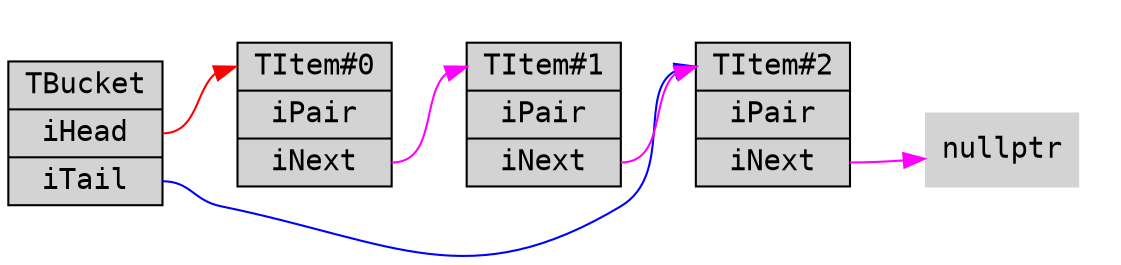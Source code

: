 // GraphViz picture: Primitive CHashMap with one TBucket associated with linked list, by: Pety 2017
// $Id: CHashMapPrimitive.gv 2 2017-11-06 10:01:25Z petyovsky $

digraph CHashMapPrimitive
	{
	rankdir = "LR";

	node
		[
		shape = "record",
		fontname = "Courier",
		style = "filled"
		];

	TBucket
		[
		label = "<Name> TBucket | <Head> iHead | <Tail> iTail",
		tooltip = "Bucket associated with linked list",
		URL = "\ref CHashMap::TBucket"
		];

	subgraph cluster_linked_list
		{
		style = "invis";

		TItem0
			[
			label = "<Name> TItem#0 | iPair | <Next> iNext",
			tooltip = "One item of single linked list of TItems",
			URL = "\ref CHashMap::TItem"
			];

		TItem1
			[
			label = "<Name> TItem#1 | iPair | <Next> iNext",
			tooltip = "One item of single linked list of TItems",
			URL = "\ref CHashMap::TItem"
			];

		TItem2
			[
			label = "<Name> TItem#2 | iPair | <Next> iNext",
			tooltip = "One item of single linked list of TItems",
			URL = "\ref CHashMap::TItem"
			];

		nullptr
			[
			label = "nullptr",
			shape = "plaintext",
			URL="http://shoresofnull.com/"
			];

		TItem0:Next -> TItem1:Name
			[color = "magenta"];
		TItem1:Next -> TItem2:Name
			[color = "magenta"];
		TItem2:Next -> nullptr
			[color = "magenta"];
		}

	TBucket:Head -> TItem0:Name
		[color = "red"];
	TBucket:Tail -> TItem2:Name
		[color = "blue"];


	}
